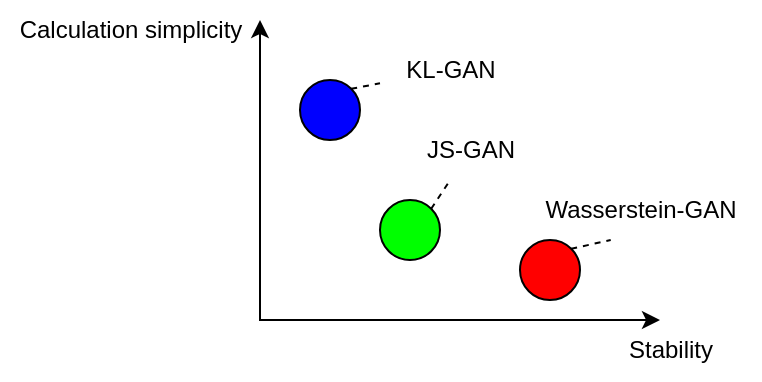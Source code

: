 <mxfile version="22.1.3" type="github">
  <diagram name="Page-1" id="w5DjRV-winPEHvyuTGA8">
    <mxGraphModel dx="830" dy="444" grid="1" gridSize="10" guides="1" tooltips="1" connect="1" arrows="1" fold="1" page="1" pageScale="1" pageWidth="850" pageHeight="1100" math="0" shadow="0">
      <root>
        <mxCell id="0" />
        <mxCell id="1" parent="0" />
        <mxCell id="Sd95GpDoJ_5zBHSsol-S-1" value="" style="endArrow=classic;startArrow=classic;html=1;rounded=0;" edge="1" parent="1">
          <mxGeometry width="50" height="50" relative="1" as="geometry">
            <mxPoint x="320" y="570" as="sourcePoint" />
            <mxPoint x="520" y="720" as="targetPoint" />
            <Array as="points">
              <mxPoint x="320" y="720" />
            </Array>
          </mxGeometry>
        </mxCell>
        <mxCell id="Sd95GpDoJ_5zBHSsol-S-3" value="Stability" style="text;html=1;align=center;verticalAlign=middle;resizable=0;points=[];autosize=1;strokeColor=none;fillColor=none;" vertex="1" parent="1">
          <mxGeometry x="490" y="720" width="70" height="30" as="geometry" />
        </mxCell>
        <mxCell id="Sd95GpDoJ_5zBHSsol-S-4" value="Calculation simplicity" style="text;html=1;align=center;verticalAlign=middle;resizable=0;points=[];autosize=1;strokeColor=none;fillColor=none;" vertex="1" parent="1">
          <mxGeometry x="190" y="560" width="130" height="30" as="geometry" />
        </mxCell>
        <mxCell id="Sd95GpDoJ_5zBHSsol-S-6" value="" style="ellipse;whiteSpace=wrap;html=1;aspect=fixed;fillColor=#FF0000;" vertex="1" parent="1">
          <mxGeometry x="450" y="680" width="30" height="30" as="geometry" />
        </mxCell>
        <mxCell id="Sd95GpDoJ_5zBHSsol-S-7" value="" style="ellipse;whiteSpace=wrap;html=1;aspect=fixed;fillColor=#0000ff;" vertex="1" parent="1">
          <mxGeometry x="340" y="600" width="30" height="30" as="geometry" />
        </mxCell>
        <mxCell id="Sd95GpDoJ_5zBHSsol-S-8" value="" style="ellipse;whiteSpace=wrap;html=1;aspect=fixed;fillColor=#00ff00;" vertex="1" parent="1">
          <mxGeometry x="380" y="660" width="30" height="30" as="geometry" />
        </mxCell>
        <mxCell id="Sd95GpDoJ_5zBHSsol-S-9" value="" style="endArrow=none;dashed=1;html=1;rounded=0;exitX=1;exitY=0;exitDx=0;exitDy=0;" edge="1" parent="1" source="Sd95GpDoJ_5zBHSsol-S-7" target="Sd95GpDoJ_5zBHSsol-S-11">
          <mxGeometry width="50" height="50" relative="1" as="geometry">
            <mxPoint x="370" y="600" as="sourcePoint" />
            <mxPoint x="380" y="590" as="targetPoint" />
          </mxGeometry>
        </mxCell>
        <mxCell id="Sd95GpDoJ_5zBHSsol-S-11" value="&lt;font style=&quot;font-size: 12px;&quot;&gt;KL-GAN&lt;/font&gt;" style="text;html=1;align=center;verticalAlign=middle;resizable=0;points=[];autosize=1;strokeColor=none;fillColor=none;" vertex="1" parent="1">
          <mxGeometry x="380" y="580" width="70" height="30" as="geometry" />
        </mxCell>
        <mxCell id="Sd95GpDoJ_5zBHSsol-S-12" value="&lt;font style=&quot;font-size: 12px;&quot;&gt;JS-GAN&lt;/font&gt;" style="text;html=1;align=center;verticalAlign=middle;resizable=0;points=[];autosize=1;strokeColor=none;fillColor=none;" vertex="1" parent="1">
          <mxGeometry x="390" y="620" width="70" height="30" as="geometry" />
        </mxCell>
        <mxCell id="Sd95GpDoJ_5zBHSsol-S-13" value="&lt;font style=&quot;font-size: 12px;&quot;&gt;Wasserstein-GAN&lt;/font&gt;" style="text;html=1;align=center;verticalAlign=middle;resizable=0;points=[];autosize=1;strokeColor=none;fillColor=none;" vertex="1" parent="1">
          <mxGeometry x="450" y="650" width="120" height="30" as="geometry" />
        </mxCell>
        <mxCell id="Sd95GpDoJ_5zBHSsol-S-14" value="" style="endArrow=none;dashed=1;html=1;rounded=0;exitX=1;exitY=0;exitDx=0;exitDy=0;" edge="1" parent="1" source="Sd95GpDoJ_5zBHSsol-S-8" target="Sd95GpDoJ_5zBHSsol-S-12">
          <mxGeometry width="50" height="50" relative="1" as="geometry">
            <mxPoint x="540" y="630" as="sourcePoint" />
            <mxPoint x="590" y="580" as="targetPoint" />
          </mxGeometry>
        </mxCell>
        <mxCell id="Sd95GpDoJ_5zBHSsol-S-16" value="" style="endArrow=none;dashed=1;html=1;rounded=0;exitX=1;exitY=0;exitDx=0;exitDy=0;entryX=0.378;entryY=1;entryDx=0;entryDy=0;entryPerimeter=0;" edge="1" parent="1" source="Sd95GpDoJ_5zBHSsol-S-6" target="Sd95GpDoJ_5zBHSsol-S-13">
          <mxGeometry width="50" height="50" relative="1" as="geometry">
            <mxPoint x="540" y="630" as="sourcePoint" />
            <mxPoint x="590" y="580" as="targetPoint" />
          </mxGeometry>
        </mxCell>
      </root>
    </mxGraphModel>
  </diagram>
</mxfile>

